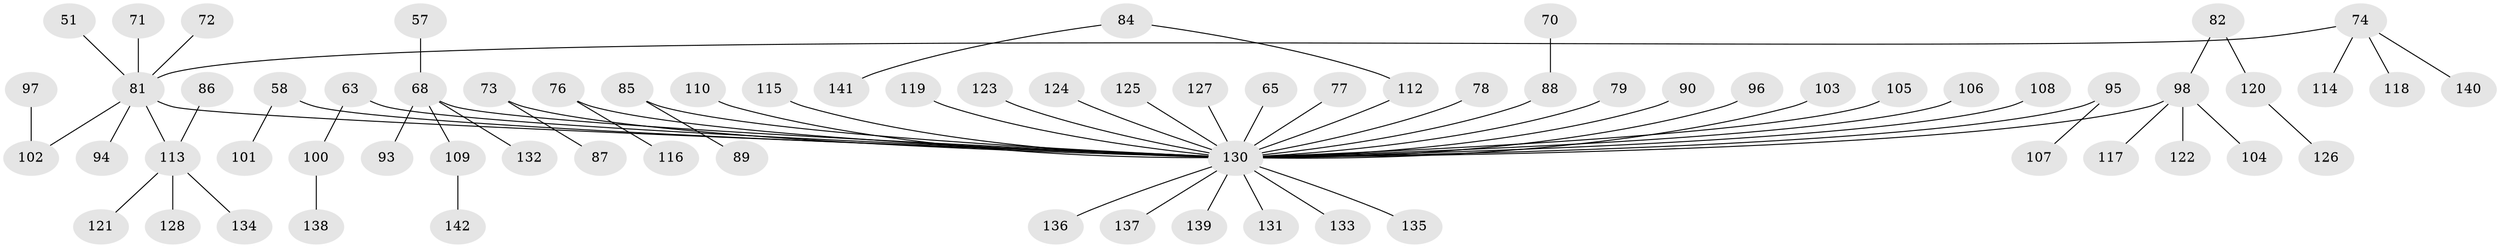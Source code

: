 // original degree distribution, {5: 0.04929577464788732, 2: 0.2535211267605634, 6: 0.014084507042253521, 3: 0.08450704225352113, 4: 0.08450704225352113, 7: 0.007042253521126761, 1: 0.5070422535211268}
// Generated by graph-tools (version 1.1) at 2025/52/03/09/25 04:52:36]
// undirected, 71 vertices, 70 edges
graph export_dot {
graph [start="1"]
  node [color=gray90,style=filled];
  51;
  57;
  58 [super="+49"];
  63;
  65;
  68 [super="+48+55"];
  70;
  71;
  72;
  73;
  74;
  76;
  77;
  78;
  79;
  81 [super="+22+43+36+21+30"];
  82;
  84;
  85;
  86;
  87;
  88 [super="+54"];
  89;
  90;
  93;
  94;
  95;
  96;
  97;
  98 [super="+61+75"];
  100;
  101;
  102 [super="+83"];
  103;
  104;
  105;
  106;
  107;
  108;
  109;
  110;
  112 [super="+26+34"];
  113 [super="+62+53"];
  114;
  115;
  116;
  117;
  118;
  119;
  120;
  121;
  122;
  123;
  124;
  125;
  126;
  127;
  128;
  130 [super="+37+2+91+99+14+129+66+111+69+28+44+29+40+42+46+67+56+47+20+60+27+31"];
  131;
  132;
  133;
  134;
  135;
  136;
  137;
  138;
  139;
  140;
  141;
  142;
  51 -- 81;
  57 -- 68;
  58 -- 101;
  58 -- 130;
  63 -- 100;
  63 -- 130;
  65 -- 130;
  68 -- 109;
  68 -- 132;
  68 -- 130;
  68 -- 93;
  70 -- 88;
  71 -- 81;
  72 -- 81;
  73 -- 87;
  73 -- 130;
  74 -- 114;
  74 -- 118;
  74 -- 140;
  74 -- 81;
  76 -- 116;
  76 -- 130;
  77 -- 130;
  78 -- 130;
  79 -- 130;
  81 -- 130;
  81 -- 94;
  81 -- 113;
  81 -- 102;
  82 -- 120;
  82 -- 98;
  84 -- 141;
  84 -- 112;
  85 -- 89;
  85 -- 130;
  86 -- 113;
  88 -- 130;
  90 -- 130;
  95 -- 107;
  95 -- 130;
  96 -- 130;
  97 -- 102;
  98 -- 122;
  98 -- 130;
  98 -- 117;
  98 -- 104;
  100 -- 138;
  103 -- 130;
  105 -- 130;
  106 -- 130;
  108 -- 130;
  109 -- 142;
  110 -- 130;
  112 -- 130;
  113 -- 121;
  113 -- 128;
  113 -- 134;
  115 -- 130;
  119 -- 130;
  120 -- 126;
  123 -- 130;
  124 -- 130;
  125 -- 130;
  127 -- 130;
  130 -- 131;
  130 -- 135;
  130 -- 136;
  130 -- 137;
  130 -- 133;
  130 -- 139;
}
